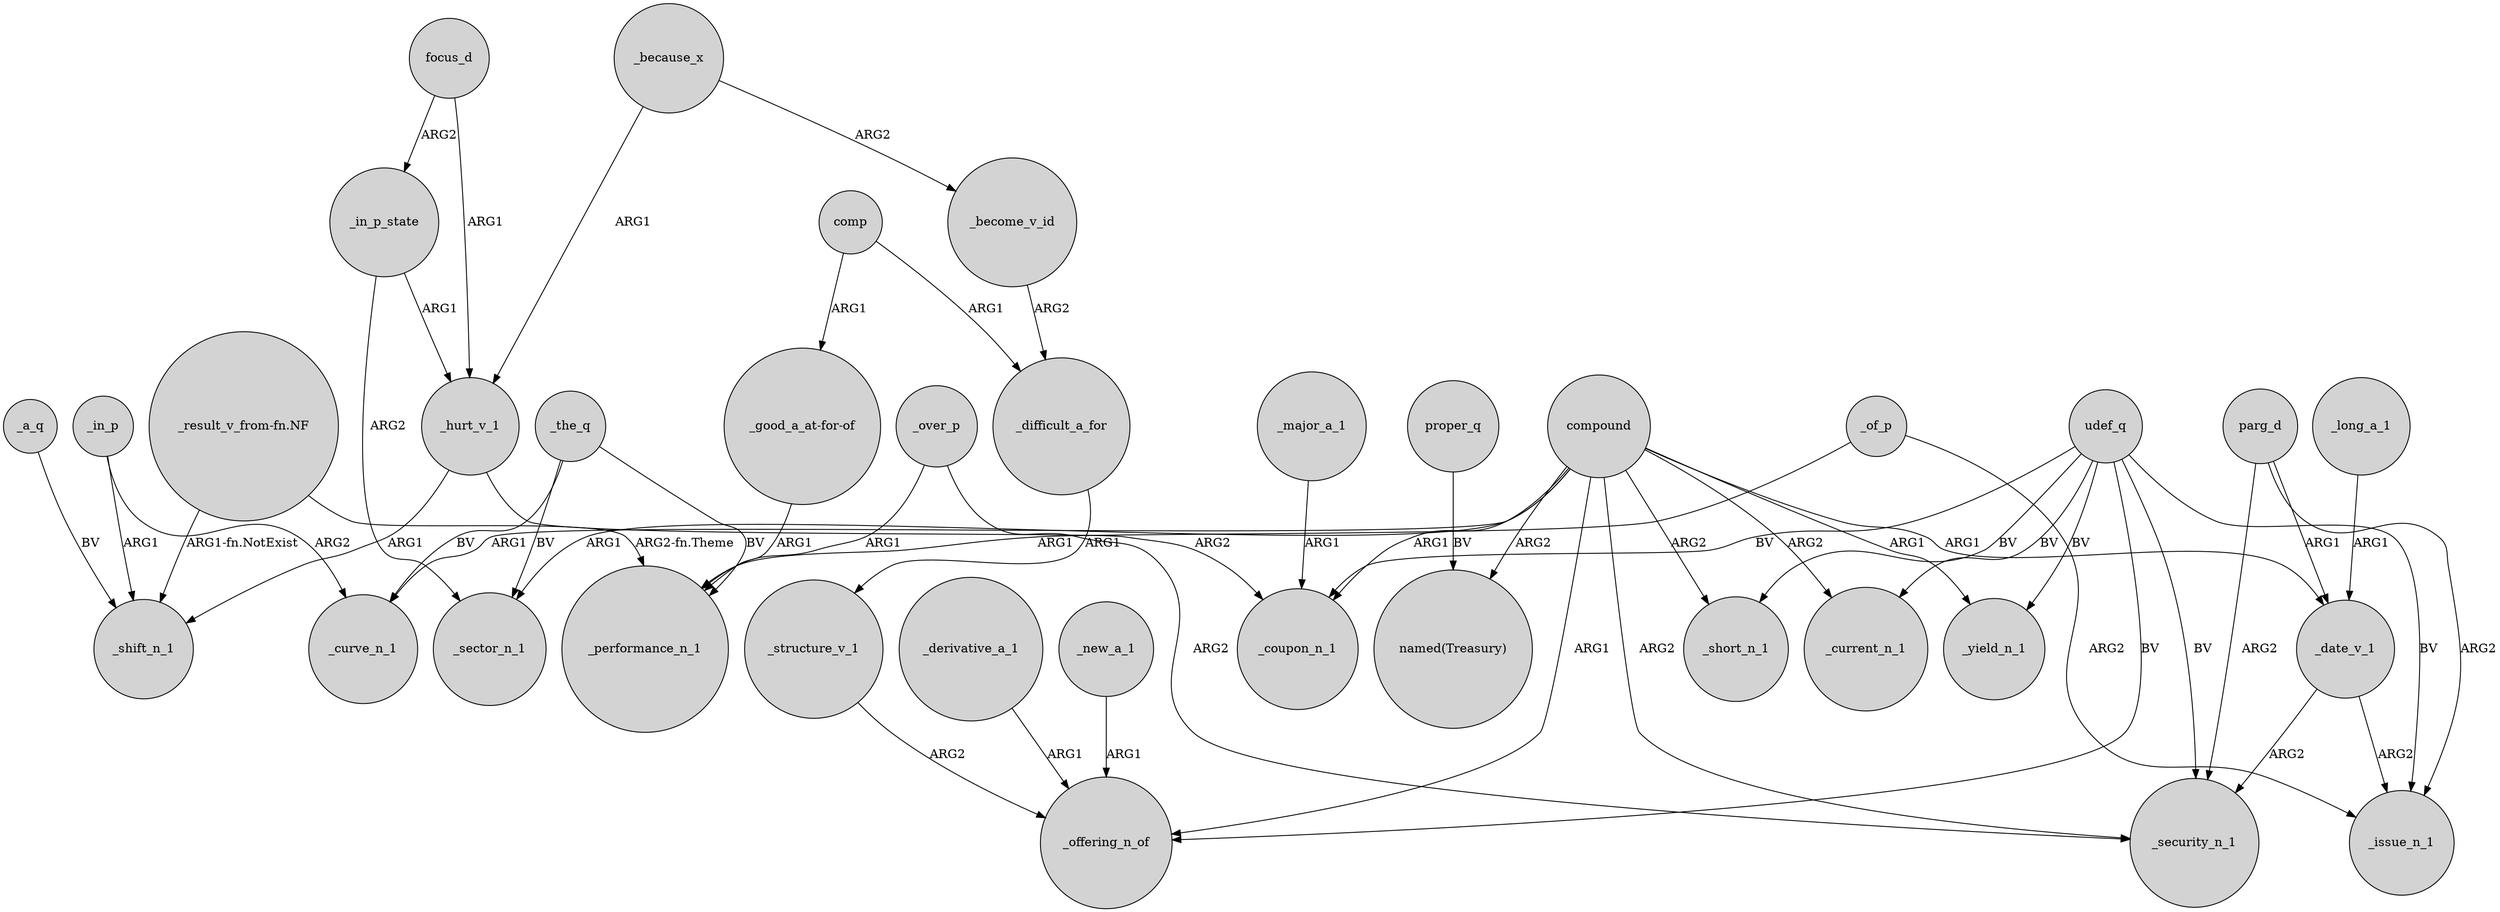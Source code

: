 digraph {
	node [shape=circle style=filled]
	compound -> _coupon_n_1 [label=ARG1]
	compound -> "named(Treasury)" [label=ARG2]
	compound -> _current_n_1 [label=ARG2]
	_long_a_1 -> _date_v_1 [label=ARG1]
	_the_q -> _curve_n_1 [label=BV]
	compound -> _sector_n_1 [label=ARG1]
	"_good_a_at-for-of" -> _performance_n_1 [label=ARG1]
	_in_p_state -> _hurt_v_1 [label=ARG1]
	_of_p -> _issue_n_1 [label=ARG2]
	_hurt_v_1 -> _shift_n_1 [label=ARG1]
	_over_p -> _performance_n_1 [label=ARG1]
	comp -> "_good_a_at-for-of" [label=ARG1]
	_over_p -> _security_n_1 [label=ARG2]
	focus_d -> _in_p_state [label=ARG2]
	compound -> _security_n_1 [label=ARG2]
	_in_p -> _shift_n_1 [label=ARG1]
	compound -> _yield_n_1 [label=ARG1]
	"_result_v_from-fn.NF" -> _performance_n_1 [label="ARG2-fn.Theme"]
	_date_v_1 -> _security_n_1 [label=ARG2]
	parg_d -> _security_n_1 [label=ARG2]
	_derivative_a_1 -> _offering_n_of [label=ARG1]
	_in_p -> _curve_n_1 [label=ARG2]
	compound -> _short_n_1 [label=ARG2]
	compound -> _curve_n_1 [label=ARG1]
	_new_a_1 -> _offering_n_of [label=ARG1]
	"_result_v_from-fn.NF" -> _shift_n_1 [label="ARG1-fn.NotExist"]
	_a_q -> _shift_n_1 [label=BV]
	_because_x -> _hurt_v_1 [label=ARG1]
	_date_v_1 -> _issue_n_1 [label=ARG2]
	_of_p -> _performance_n_1 [label=ARG1]
	parg_d -> _date_v_1 [label=ARG1]
	_the_q -> _performance_n_1 [label=BV]
	_become_v_id -> _difficult_a_for [label=ARG2]
	comp -> _difficult_a_for [label=ARG1]
	udef_q -> _offering_n_of [label=BV]
	_structure_v_1 -> _offering_n_of [label=ARG2]
	_hurt_v_1 -> _coupon_n_1 [label=ARG2]
	udef_q -> _issue_n_1 [label=BV]
	proper_q -> "named(Treasury)" [label=BV]
	udef_q -> _current_n_1 [label=BV]
	_major_a_1 -> _coupon_n_1 [label=ARG1]
	parg_d -> _issue_n_1 [label=ARG2]
	_because_x -> _become_v_id [label=ARG2]
	_difficult_a_for -> _structure_v_1 [label=ARG1]
	focus_d -> _hurt_v_1 [label=ARG1]
	udef_q -> _short_n_1 [label=BV]
	_in_p_state -> _sector_n_1 [label=ARG2]
	compound -> _date_v_1 [label=ARG1]
	udef_q -> _yield_n_1 [label=BV]
	udef_q -> _coupon_n_1 [label=BV]
	compound -> _offering_n_of [label=ARG1]
	udef_q -> _security_n_1 [label=BV]
	_the_q -> _sector_n_1 [label=BV]
}
